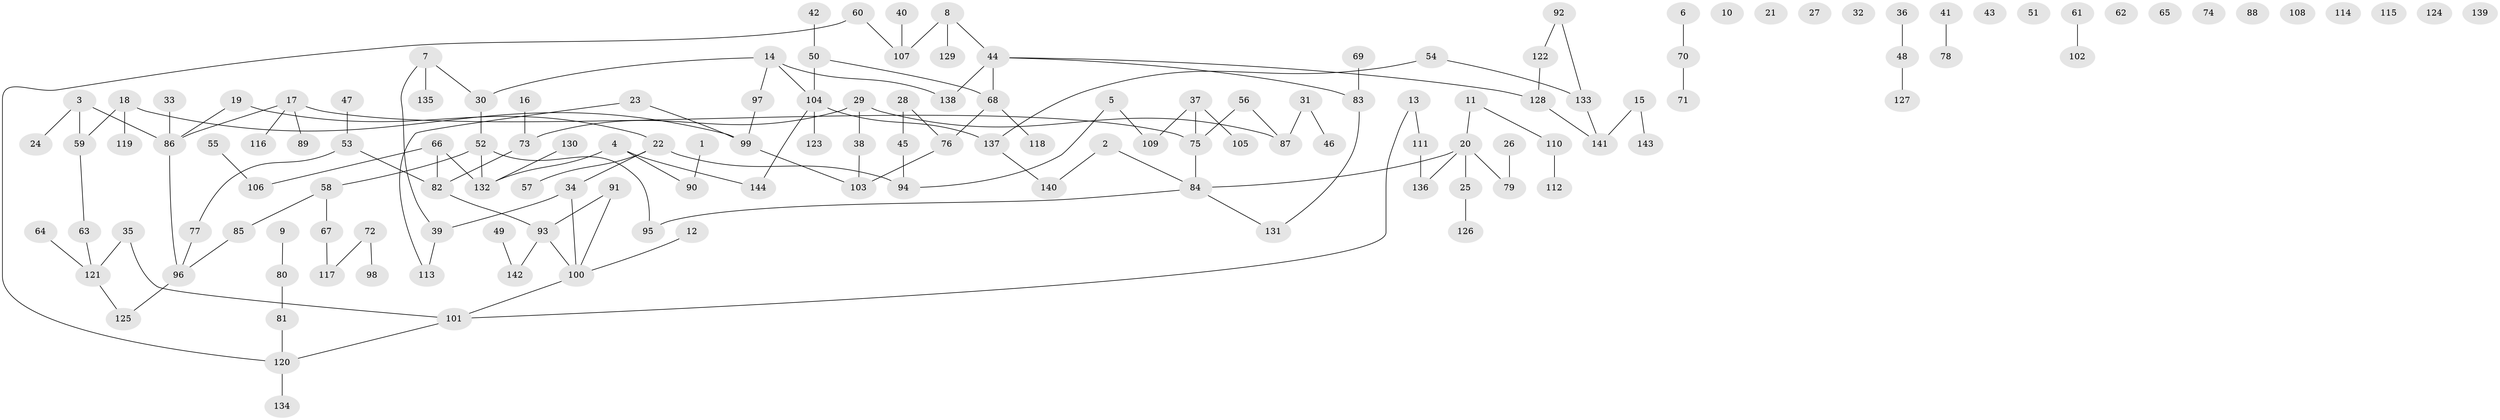 // Generated by graph-tools (version 1.1) at 2025/13/03/09/25 04:13:02]
// undirected, 144 vertices, 146 edges
graph export_dot {
graph [start="1"]
  node [color=gray90,style=filled];
  1;
  2;
  3;
  4;
  5;
  6;
  7;
  8;
  9;
  10;
  11;
  12;
  13;
  14;
  15;
  16;
  17;
  18;
  19;
  20;
  21;
  22;
  23;
  24;
  25;
  26;
  27;
  28;
  29;
  30;
  31;
  32;
  33;
  34;
  35;
  36;
  37;
  38;
  39;
  40;
  41;
  42;
  43;
  44;
  45;
  46;
  47;
  48;
  49;
  50;
  51;
  52;
  53;
  54;
  55;
  56;
  57;
  58;
  59;
  60;
  61;
  62;
  63;
  64;
  65;
  66;
  67;
  68;
  69;
  70;
  71;
  72;
  73;
  74;
  75;
  76;
  77;
  78;
  79;
  80;
  81;
  82;
  83;
  84;
  85;
  86;
  87;
  88;
  89;
  90;
  91;
  92;
  93;
  94;
  95;
  96;
  97;
  98;
  99;
  100;
  101;
  102;
  103;
  104;
  105;
  106;
  107;
  108;
  109;
  110;
  111;
  112;
  113;
  114;
  115;
  116;
  117;
  118;
  119;
  120;
  121;
  122;
  123;
  124;
  125;
  126;
  127;
  128;
  129;
  130;
  131;
  132;
  133;
  134;
  135;
  136;
  137;
  138;
  139;
  140;
  141;
  142;
  143;
  144;
  1 -- 90;
  2 -- 84;
  2 -- 140;
  3 -- 24;
  3 -- 59;
  3 -- 86;
  4 -- 90;
  4 -- 132;
  4 -- 144;
  5 -- 94;
  5 -- 109;
  6 -- 70;
  7 -- 30;
  7 -- 39;
  7 -- 135;
  8 -- 44;
  8 -- 107;
  8 -- 129;
  9 -- 80;
  11 -- 20;
  11 -- 110;
  12 -- 100;
  13 -- 101;
  13 -- 111;
  14 -- 30;
  14 -- 97;
  14 -- 104;
  14 -- 138;
  15 -- 141;
  15 -- 143;
  16 -- 73;
  17 -- 75;
  17 -- 86;
  17 -- 89;
  17 -- 116;
  18 -- 59;
  18 -- 99;
  18 -- 119;
  19 -- 22;
  19 -- 86;
  20 -- 25;
  20 -- 79;
  20 -- 84;
  20 -- 136;
  22 -- 34;
  22 -- 57;
  22 -- 94;
  23 -- 99;
  23 -- 113;
  25 -- 126;
  26 -- 79;
  28 -- 45;
  28 -- 76;
  29 -- 38;
  29 -- 73;
  29 -- 87;
  30 -- 52;
  31 -- 46;
  31 -- 87;
  33 -- 86;
  34 -- 39;
  34 -- 100;
  35 -- 101;
  35 -- 121;
  36 -- 48;
  37 -- 75;
  37 -- 105;
  37 -- 109;
  38 -- 103;
  39 -- 113;
  40 -- 107;
  41 -- 78;
  42 -- 50;
  44 -- 68;
  44 -- 83;
  44 -- 128;
  44 -- 138;
  45 -- 94;
  47 -- 53;
  48 -- 127;
  49 -- 142;
  50 -- 68;
  50 -- 104;
  52 -- 58;
  52 -- 95;
  52 -- 132;
  53 -- 77;
  53 -- 82;
  54 -- 133;
  54 -- 137;
  55 -- 106;
  56 -- 75;
  56 -- 87;
  58 -- 67;
  58 -- 85;
  59 -- 63;
  60 -- 107;
  60 -- 120;
  61 -- 102;
  63 -- 121;
  64 -- 121;
  66 -- 82;
  66 -- 106;
  66 -- 132;
  67 -- 117;
  68 -- 76;
  68 -- 118;
  69 -- 83;
  70 -- 71;
  72 -- 98;
  72 -- 117;
  73 -- 82;
  75 -- 84;
  76 -- 103;
  77 -- 96;
  80 -- 81;
  81 -- 120;
  82 -- 93;
  83 -- 131;
  84 -- 95;
  84 -- 131;
  85 -- 96;
  86 -- 96;
  91 -- 93;
  91 -- 100;
  92 -- 122;
  92 -- 133;
  93 -- 100;
  93 -- 142;
  96 -- 125;
  97 -- 99;
  99 -- 103;
  100 -- 101;
  101 -- 120;
  104 -- 123;
  104 -- 137;
  104 -- 144;
  110 -- 112;
  111 -- 136;
  120 -- 134;
  121 -- 125;
  122 -- 128;
  128 -- 141;
  130 -- 132;
  133 -- 141;
  137 -- 140;
}
